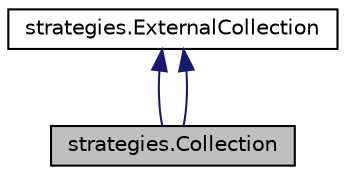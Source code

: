 digraph "strategies.Collection"
{
 // LATEX_PDF_SIZE
  edge [fontname="Helvetica",fontsize="10",labelfontname="Helvetica",labelfontsize="10"];
  node [fontname="Helvetica",fontsize="10",shape=record];
  Node1 [label="strategies.Collection",height=0.2,width=0.4,color="black", fillcolor="grey75", style="filled", fontcolor="black",tooltip=" "];
  Node2 -> Node1 [dir="back",color="midnightblue",fontsize="10",style="solid",fontname="Helvetica"];
  Node2 [label="strategies.ExternalCollection",height=0.2,width=0.4,color="black", fillcolor="white", style="filled",URL="$classstrategies_1_1ExternalCollection.html",tooltip=" "];
  Node2 -> Node1 [dir="back",color="midnightblue",fontsize="10",style="solid",fontname="Helvetica"];
}
